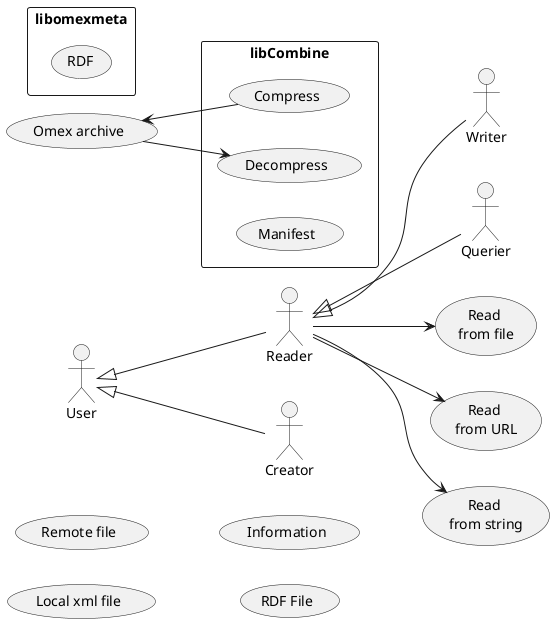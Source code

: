 @startuml




left to right direction
:User:
:Reader:
:Writer:
:Creator:
:Querier:
User <|-- Reader
Reader <|-- Writer
Reader <|-- Querier
User <|-- Creator

':application:
':Omex archive:
':Url:
':File:
':web user:
':local user:

(Omex archive) as omex
(Remote file) as remote_file
(Local xml file) as local_file
(Information) as info

'Editor -> remote_file
'Viewer -> remote_file
'Querier -> remote_file
''User -> local_file : creates
''User -> remote_file : wants
'remote_file --> local_file : download
'remote_file --> omex : download

rectangle libCombine {
    (Compress) as compress
    (Decompress) as decompress
    (Manifest) as manifest
}
omex --> decompress
omex <-- compress

(RDF File) as rdf_file

rectangle libomexmeta{
    (RDF) as rdf
'    rdf --> file
'    rdf --> url
'    rdf --> string


'    (Edit/Create) as modify
'    User --> modify
'    modify -- rdf_graph
'    modify -- rdf_file

}



(Read \nfrom file) as file
(Read \nfrom URL) as url
(Read \nfrom string) as string
Reader --> file
Reader --> string
Reader --> url

'decompress --> local_file
'decompress --> rdf_file
'
'local_file --> compress
'rdf_file --> compress
'compress -> omex














@enduml
